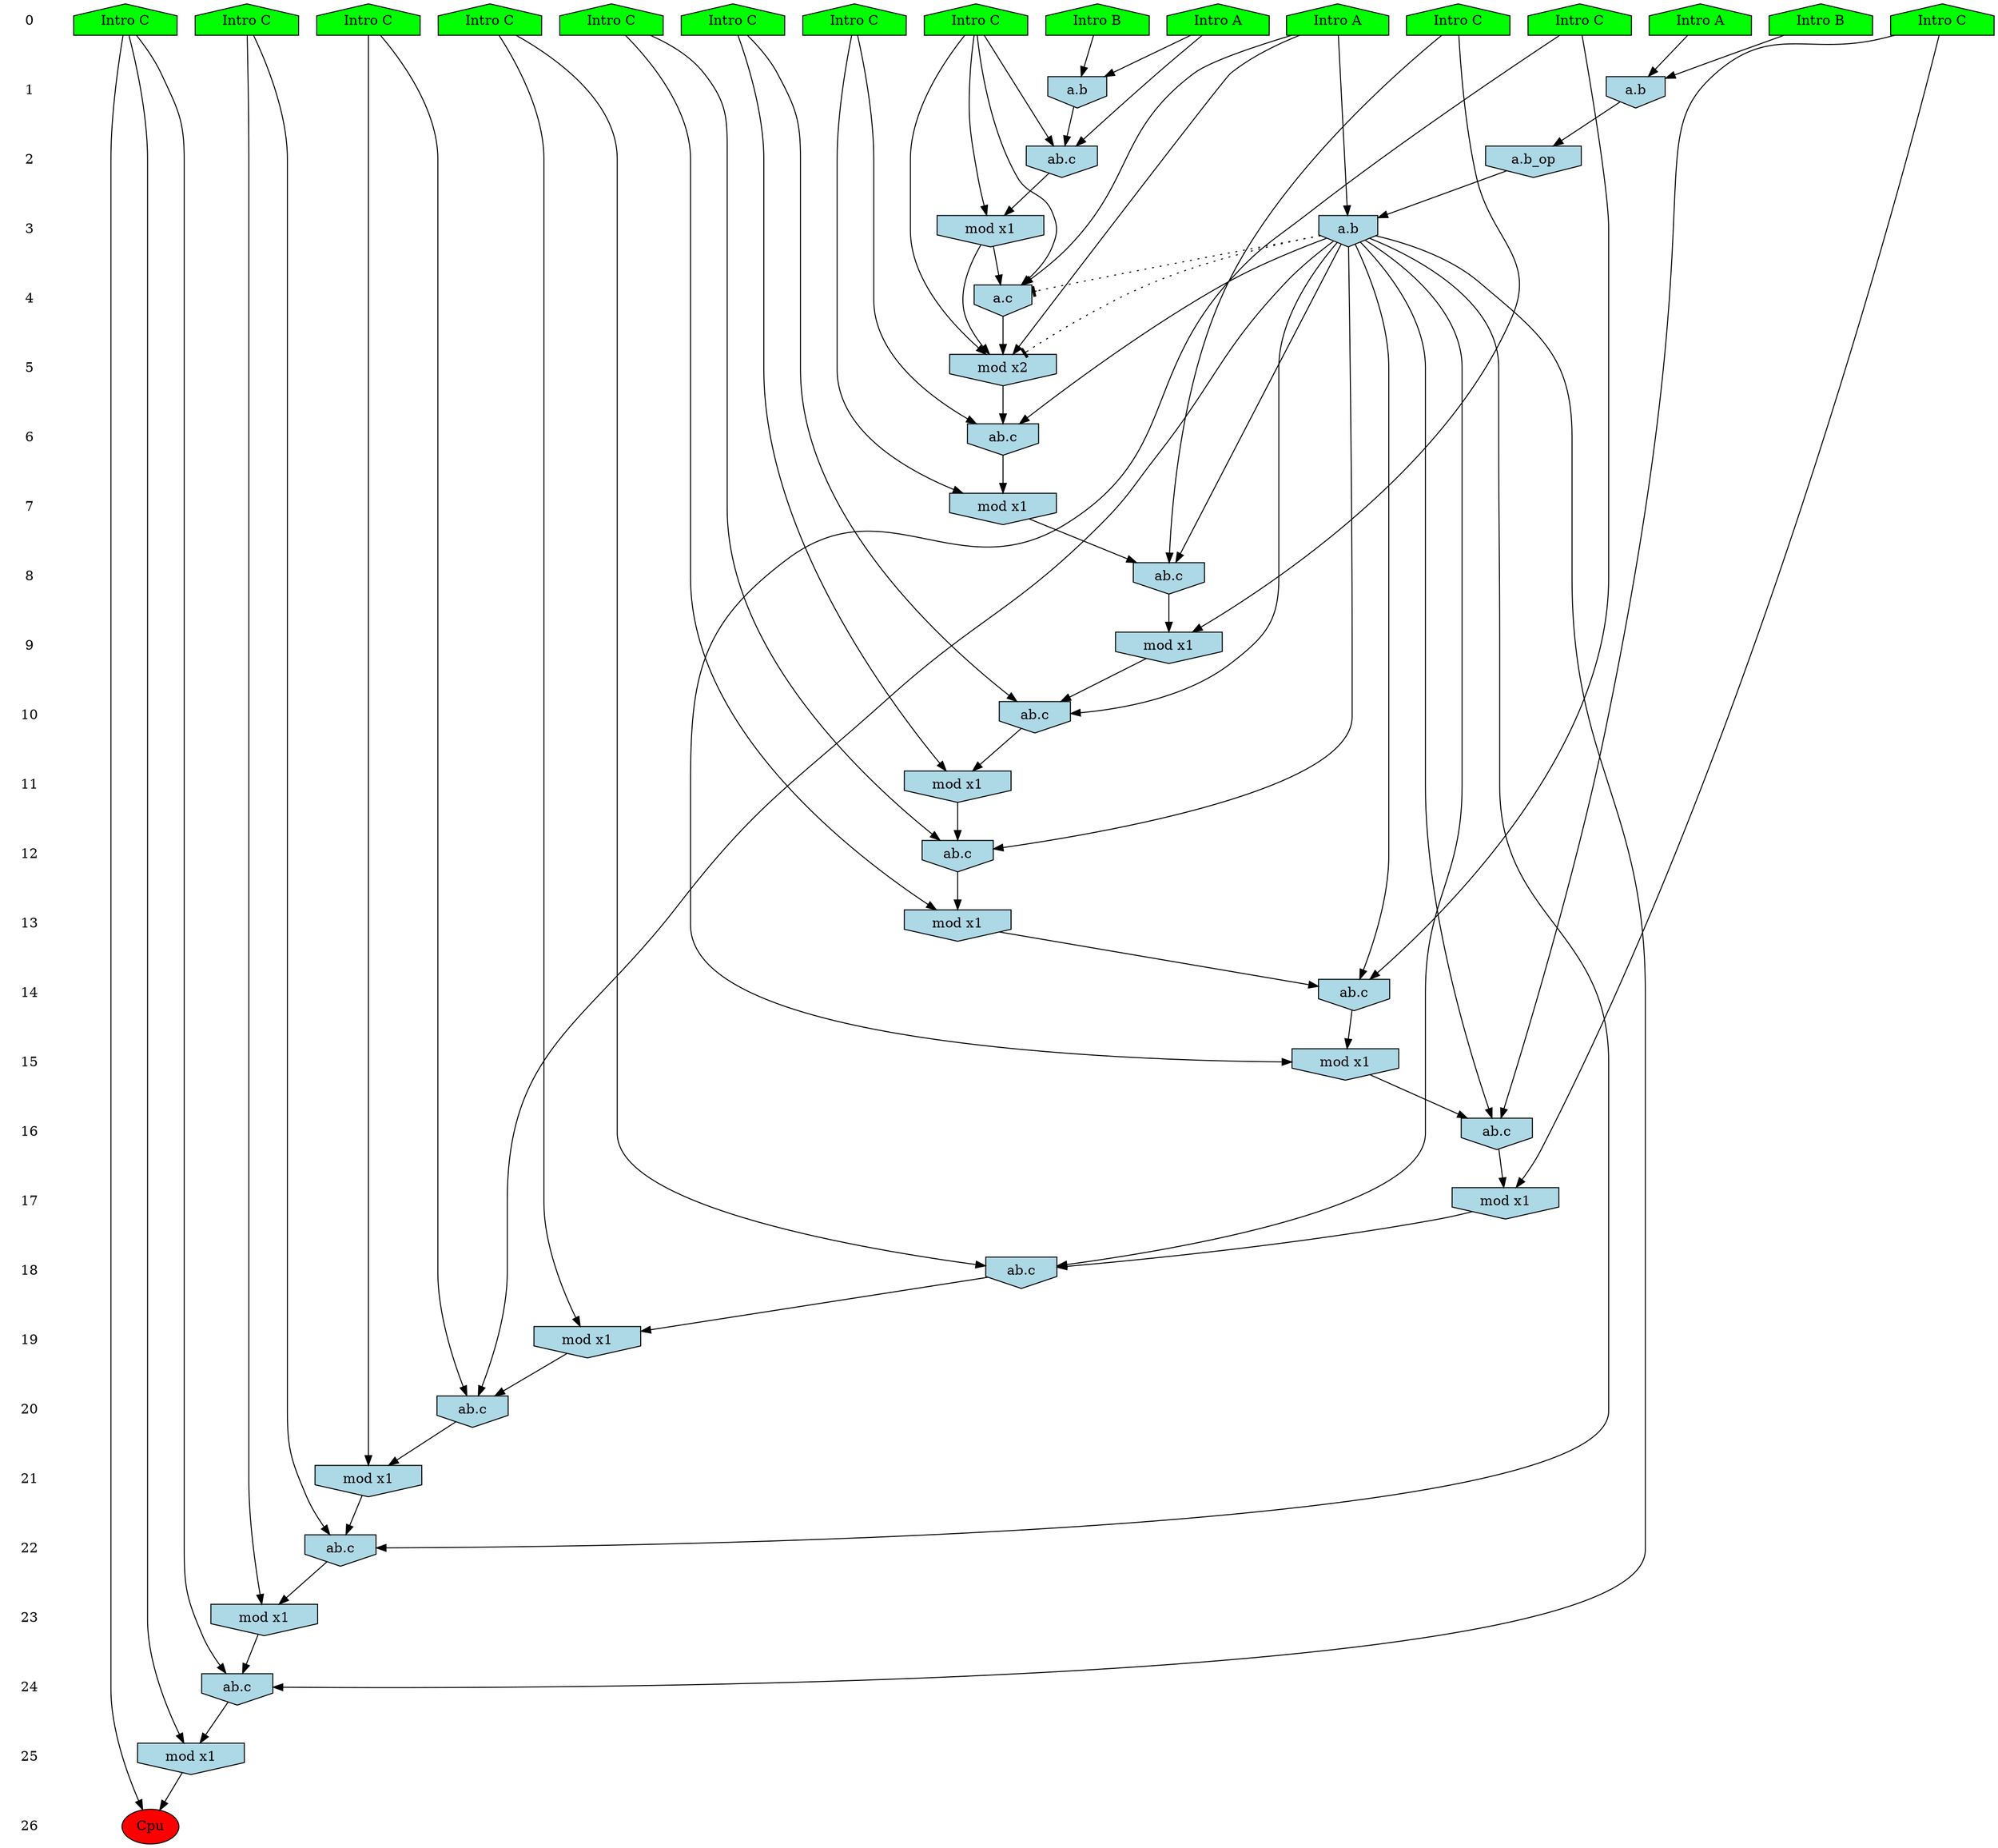 /* Compression of 1 causal flows obtained in average at 1.804215E+01 t.u */
/* Compressed causal flows were: [3218] */
digraph G{
 ranksep=.5 ; 
{ rank = same ; "0" [shape=plaintext] ; node_1 [label ="Intro B", shape=house, style=filled, fillcolor=green] ;
node_2 [label ="Intro A", shape=house, style=filled, fillcolor=green] ;
node_3 [label ="Intro A", shape=house, style=filled, fillcolor=green] ;
node_4 [label ="Intro B", shape=house, style=filled, fillcolor=green] ;
node_5 [label ="Intro A", shape=house, style=filled, fillcolor=green] ;
node_6 [label ="Intro C", shape=house, style=filled, fillcolor=green] ;
node_7 [label ="Intro C", shape=house, style=filled, fillcolor=green] ;
node_8 [label ="Intro C", shape=house, style=filled, fillcolor=green] ;
node_9 [label ="Intro C", shape=house, style=filled, fillcolor=green] ;
node_10 [label ="Intro C", shape=house, style=filled, fillcolor=green] ;
node_11 [label ="Intro C", shape=house, style=filled, fillcolor=green] ;
node_12 [label ="Intro C", shape=house, style=filled, fillcolor=green] ;
node_13 [label ="Intro C", shape=house, style=filled, fillcolor=green] ;
node_14 [label ="Intro C", shape=house, style=filled, fillcolor=green] ;
node_15 [label ="Intro C", shape=house, style=filled, fillcolor=green] ;
node_16 [label ="Intro C", shape=house, style=filled, fillcolor=green] ;
}
{ rank = same ; "1" [shape=plaintext] ; node_17 [label="a.b", shape=invhouse, style=filled, fillcolor = lightblue] ;
node_19 [label="a.b", shape=invhouse, style=filled, fillcolor = lightblue] ;
}
{ rank = same ; "2" [shape=plaintext] ; node_18 [label="ab.c", shape=invhouse, style=filled, fillcolor = lightblue] ;
node_23 [label="a.b_op", shape=invhouse, style=filled, fillcolor = lightblue] ;
}
{ rank = same ; "3" [shape=plaintext] ; node_20 [label="mod x1", shape=invhouse, style=filled, fillcolor = lightblue] ;
node_24 [label="a.b", shape=invhouse, style=filled, fillcolor = lightblue] ;
}
{ rank = same ; "4" [shape=plaintext] ; node_21 [label="a.c", shape=invhouse, style=filled, fillcolor = lightblue] ;
}
{ rank = same ; "5" [shape=plaintext] ; node_22 [label="mod x2", shape=invhouse, style=filled, fillcolor = lightblue] ;
}
{ rank = same ; "6" [shape=plaintext] ; node_25 [label="ab.c", shape=invhouse, style=filled, fillcolor = lightblue] ;
}
{ rank = same ; "7" [shape=plaintext] ; node_26 [label="mod x1", shape=invhouse, style=filled, fillcolor = lightblue] ;
}
{ rank = same ; "8" [shape=plaintext] ; node_27 [label="ab.c", shape=invhouse, style=filled, fillcolor = lightblue] ;
}
{ rank = same ; "9" [shape=plaintext] ; node_28 [label="mod x1", shape=invhouse, style=filled, fillcolor = lightblue] ;
}
{ rank = same ; "10" [shape=plaintext] ; node_29 [label="ab.c", shape=invhouse, style=filled, fillcolor = lightblue] ;
}
{ rank = same ; "11" [shape=plaintext] ; node_30 [label="mod x1", shape=invhouse, style=filled, fillcolor = lightblue] ;
}
{ rank = same ; "12" [shape=plaintext] ; node_31 [label="ab.c", shape=invhouse, style=filled, fillcolor = lightblue] ;
}
{ rank = same ; "13" [shape=plaintext] ; node_32 [label="mod x1", shape=invhouse, style=filled, fillcolor = lightblue] ;
}
{ rank = same ; "14" [shape=plaintext] ; node_33 [label="ab.c", shape=invhouse, style=filled, fillcolor = lightblue] ;
}
{ rank = same ; "15" [shape=plaintext] ; node_34 [label="mod x1", shape=invhouse, style=filled, fillcolor = lightblue] ;
}
{ rank = same ; "16" [shape=plaintext] ; node_35 [label="ab.c", shape=invhouse, style=filled, fillcolor = lightblue] ;
}
{ rank = same ; "17" [shape=plaintext] ; node_36 [label="mod x1", shape=invhouse, style=filled, fillcolor = lightblue] ;
}
{ rank = same ; "18" [shape=plaintext] ; node_37 [label="ab.c", shape=invhouse, style=filled, fillcolor = lightblue] ;
}
{ rank = same ; "19" [shape=plaintext] ; node_38 [label="mod x1", shape=invhouse, style=filled, fillcolor = lightblue] ;
}
{ rank = same ; "20" [shape=plaintext] ; node_39 [label="ab.c", shape=invhouse, style=filled, fillcolor = lightblue] ;
}
{ rank = same ; "21" [shape=plaintext] ; node_40 [label="mod x1", shape=invhouse, style=filled, fillcolor = lightblue] ;
}
{ rank = same ; "22" [shape=plaintext] ; node_41 [label="ab.c", shape=invhouse, style=filled, fillcolor = lightblue] ;
}
{ rank = same ; "23" [shape=plaintext] ; node_42 [label="mod x1", shape=invhouse, style=filled, fillcolor = lightblue] ;
}
{ rank = same ; "24" [shape=plaintext] ; node_43 [label="ab.c", shape=invhouse, style=filled, fillcolor = lightblue] ;
}
{ rank = same ; "25" [shape=plaintext] ; node_44 [label="mod x1", shape=invhouse, style=filled, fillcolor = lightblue] ;
}
{ rank = same ; "26" [shape=plaintext] ; node_45 [label ="Cpu", style=filled, fillcolor=red] ;
}
"0" -> "1" [style="invis"]; 
"1" -> "2" [style="invis"]; 
"2" -> "3" [style="invis"]; 
"3" -> "4" [style="invis"]; 
"4" -> "5" [style="invis"]; 
"5" -> "6" [style="invis"]; 
"6" -> "7" [style="invis"]; 
"7" -> "8" [style="invis"]; 
"8" -> "9" [style="invis"]; 
"9" -> "10" [style="invis"]; 
"10" -> "11" [style="invis"]; 
"11" -> "12" [style="invis"]; 
"12" -> "13" [style="invis"]; 
"13" -> "14" [style="invis"]; 
"14" -> "15" [style="invis"]; 
"15" -> "16" [style="invis"]; 
"16" -> "17" [style="invis"]; 
"17" -> "18" [style="invis"]; 
"18" -> "19" [style="invis"]; 
"19" -> "20" [style="invis"]; 
"20" -> "21" [style="invis"]; 
"21" -> "22" [style="invis"]; 
"22" -> "23" [style="invis"]; 
"23" -> "24" [style="invis"]; 
"24" -> "25" [style="invis"]; 
"25" -> "26" [style="invis"]; 
node_1 -> node_17
node_3 -> node_17
node_3 -> node_18
node_7 -> node_18
node_17 -> node_18
node_2 -> node_19
node_4 -> node_19
node_7 -> node_20
node_18 -> node_20
node_5 -> node_21
node_7 -> node_21
node_20 -> node_21
node_5 -> node_22
node_7 -> node_22
node_20 -> node_22
node_21 -> node_22
node_19 -> node_23
node_5 -> node_24
node_23 -> node_24
node_6 -> node_25
node_22 -> node_25
node_24 -> node_25
node_6 -> node_26
node_25 -> node_26
node_15 -> node_27
node_24 -> node_27
node_26 -> node_27
node_15 -> node_28
node_27 -> node_28
node_13 -> node_29
node_24 -> node_29
node_28 -> node_29
node_13 -> node_30
node_29 -> node_30
node_8 -> node_31
node_24 -> node_31
node_30 -> node_31
node_8 -> node_32
node_31 -> node_32
node_14 -> node_33
node_24 -> node_33
node_32 -> node_33
node_14 -> node_34
node_33 -> node_34
node_11 -> node_35
node_24 -> node_35
node_34 -> node_35
node_11 -> node_36
node_35 -> node_36
node_10 -> node_37
node_24 -> node_37
node_36 -> node_37
node_10 -> node_38
node_37 -> node_38
node_16 -> node_39
node_24 -> node_39
node_38 -> node_39
node_16 -> node_40
node_39 -> node_40
node_12 -> node_41
node_24 -> node_41
node_40 -> node_41
node_12 -> node_42
node_41 -> node_42
node_9 -> node_43
node_24 -> node_43
node_42 -> node_43
node_9 -> node_44
node_43 -> node_44
node_9 -> node_45
node_44 -> node_45
node_24 -> node_22 [style=dotted, arrowhead = tee] 
node_24 -> node_21 [style=dotted, arrowhead = tee] 
}
/*
 Dot generation time: 0.000208
*/